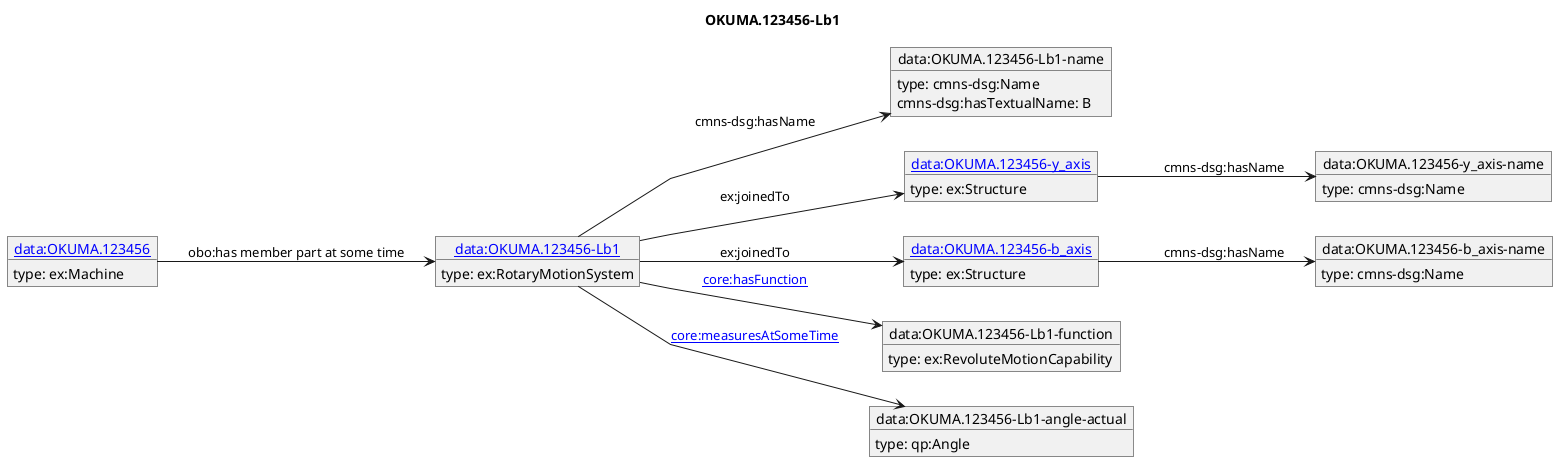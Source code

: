 @startuml
skinparam linetype polyline
left to right direction
title OKUMA.123456-Lb1
object "[[./OKUMA.123456-Lb1.html data:OKUMA.123456-Lb1]]" as o1 {
 type: ex:RotaryMotionSystem 
}
object "data:OKUMA.123456-Lb1-name" as o2 {
 type: cmns-dsg:Name 
}
object "[[./OKUMA.123456-y_axis.html data:OKUMA.123456-y_axis]]" as o3 {
 type: ex:Structure 
}
object "data:OKUMA.123456-y_axis-name" as o4 {
 type: cmns-dsg:Name 
}
object "[[./OKUMA.123456-b_axis.html data:OKUMA.123456-b_axis]]" as o5 {
 type: ex:Structure 
}
object "data:OKUMA.123456-b_axis-name" as o6 {
 type: cmns-dsg:Name 
}
object "data:OKUMA.123456-Lb1-function" as o7 {
 type: ex:RevoluteMotionCapability 
}
object "data:OKUMA.123456-Lb1-angle-actual" as o8 {
 type: qp:Angle 
}
object "[[./OKUMA.123456.html data:OKUMA.123456]]" as o9 {
 type: ex:Machine 
}
o1 --> o2 : cmns-dsg:hasName
o2 : cmns-dsg:hasTextualName: B
o1 --> o3 : ex:joinedTo
o3 --> o4 : cmns-dsg:hasName
o1 --> o5 : ex:joinedTo
o5 --> o6 : cmns-dsg:hasName
o1 --> o7 : [[https://spec.industrialontologies.org/ontology/core/Core/hasFunction core:hasFunction]]
o1 --> o8 : [[https://spec.industrialontologies.org/ontology/core/Core/measuresAtSomeTime core:measuresAtSomeTime]]
o9 --> o1 : obo:has member part at some time
@enduml
